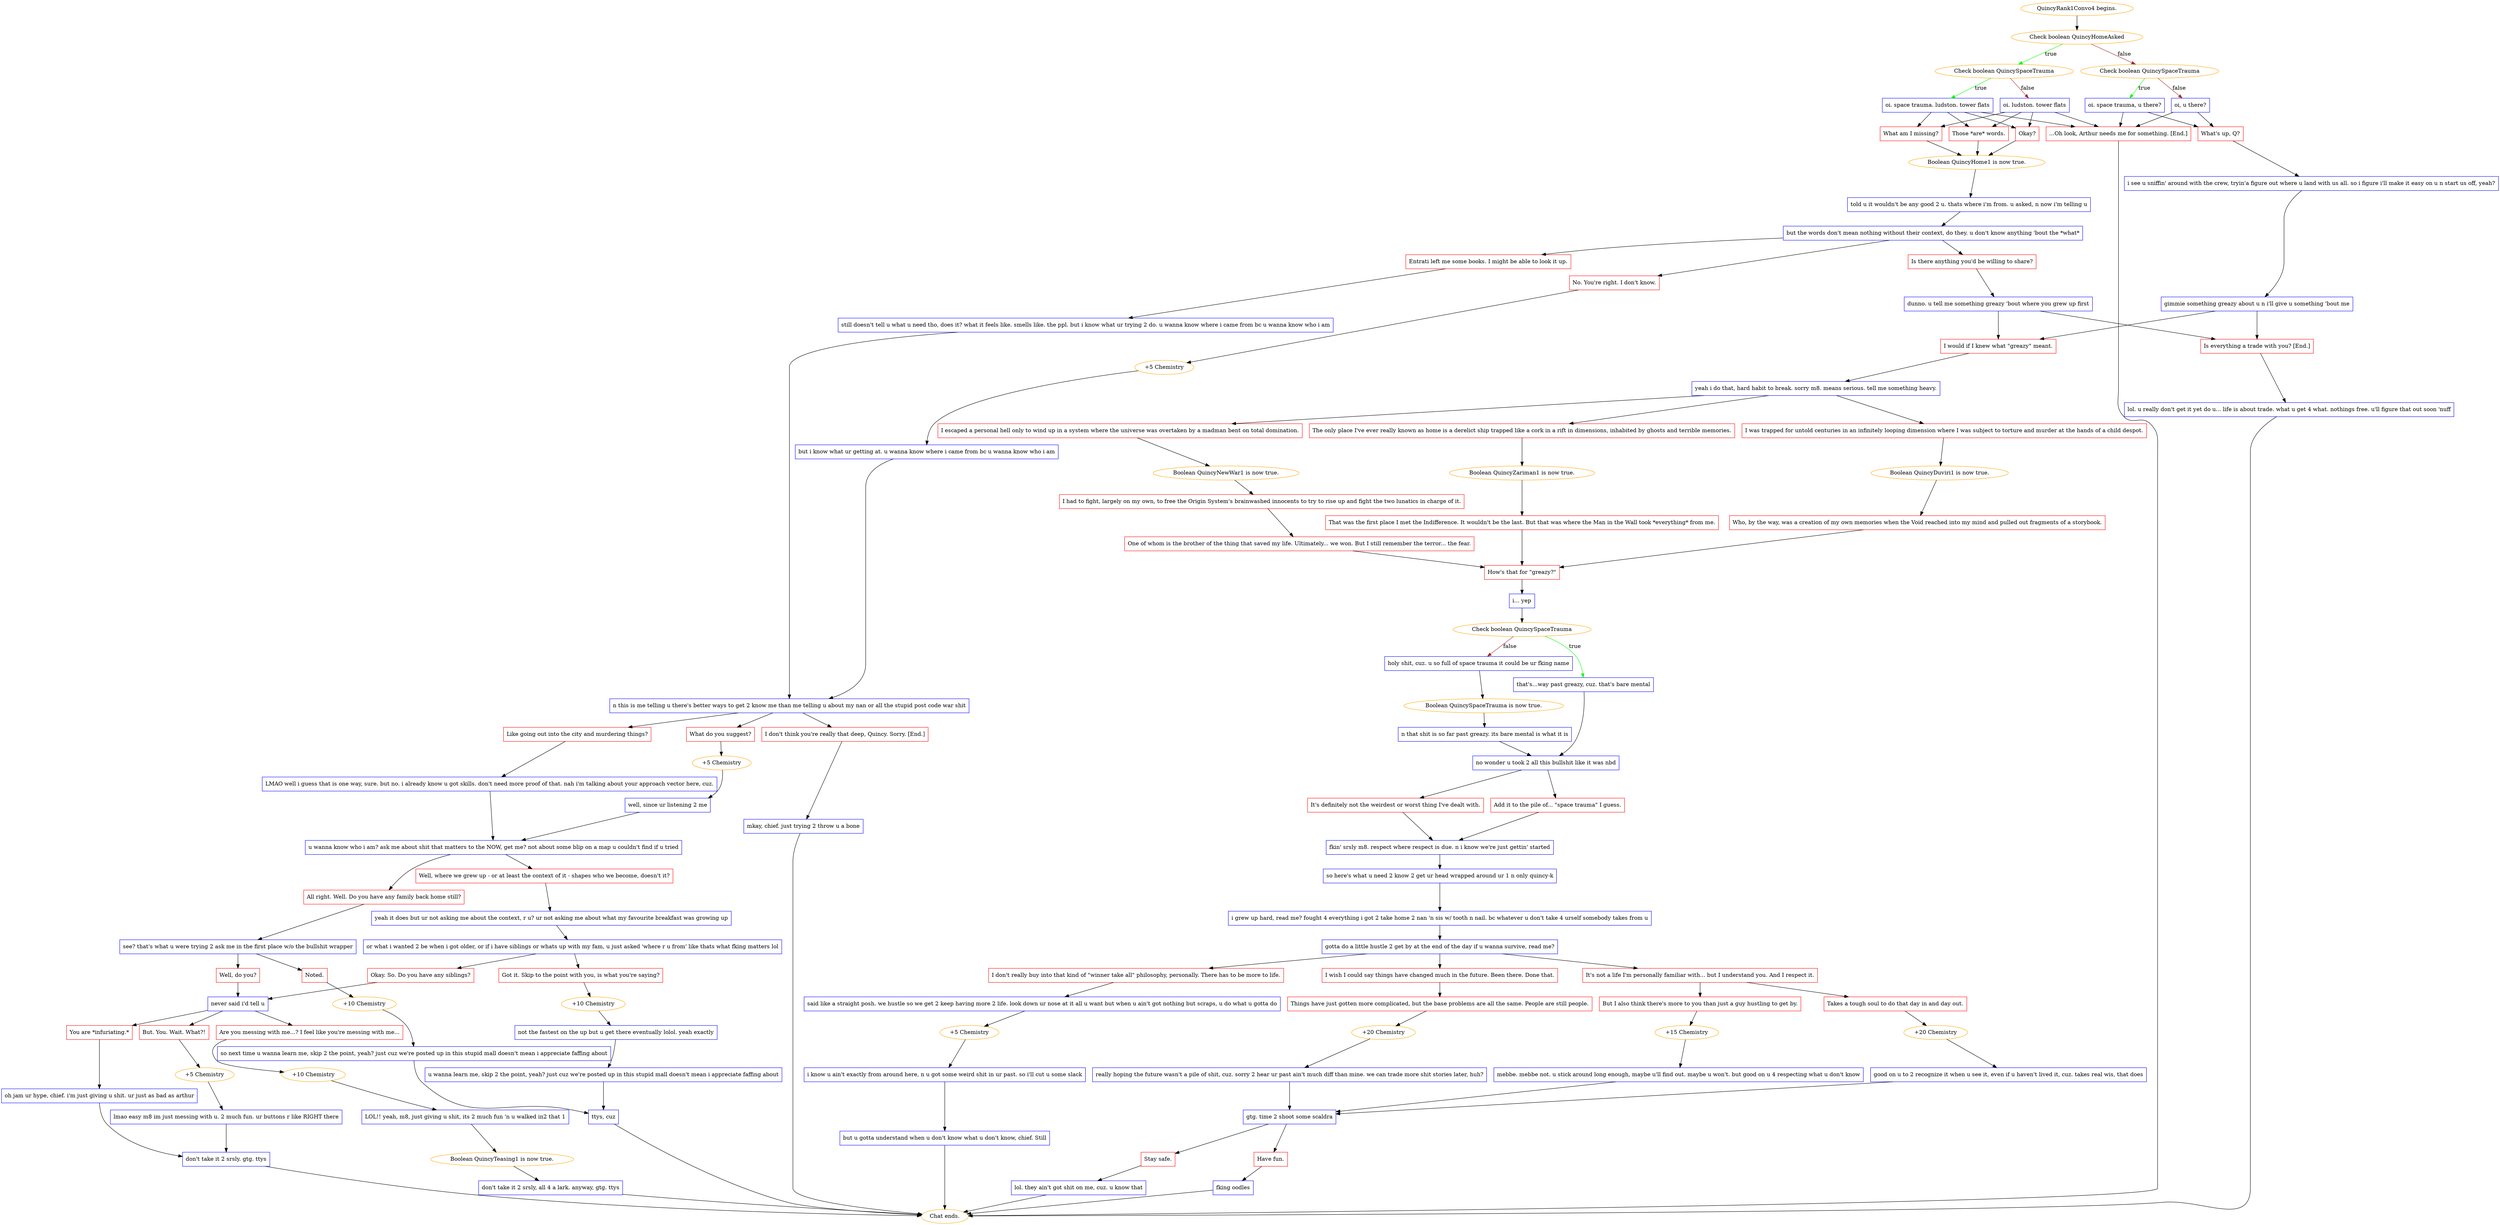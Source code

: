 digraph {
	"QuincyRank1Convo4 begins." [color=orange];
		"QuincyRank1Convo4 begins." -> j2158470131;
	j2158470131 [label="Check boolean QuincyHomeAsked",color=orange];
		j2158470131 -> j971829785 [label=true,color=green];
		j2158470131 -> j1123665772 [label=false,color=brown];
	j971829785 [label="Check boolean QuincySpaceTrauma",color=orange];
		j971829785 -> j237309772 [label=true,color=green];
		j971829785 -> j4054346351 [label=false,color=brown];
	j1123665772 [label="Check boolean QuincySpaceTrauma",color=orange];
		j1123665772 -> j1731798649 [label=true,color=green];
		j1123665772 -> j663926365 [label=false,color=brown];
	j237309772 [label="oi. space trauma. ludston. tower flats",shape=box,color=blue];
		j237309772 -> j1686740044;
		j237309772 -> j3226731857;
		j237309772 -> j1765849429;
		j237309772 -> j3220454255;
	j4054346351 [label="oi. ludston. tower flats",shape=box,color=blue];
		j4054346351 -> j1686740044;
		j4054346351 -> j3226731857;
		j4054346351 -> j1765849429;
		j4054346351 -> j3220454255;
	j1731798649 [label="oi. space trauma, u there?",shape=box,color=blue];
		j1731798649 -> j1967715974;
		j1731798649 -> j3220454255;
	j663926365 [label="oi, u there?",shape=box,color=blue];
		j663926365 -> j1967715974;
		j663926365 -> j3220454255;
	j1686740044 [label="Okay?",shape=box,color=red];
		j1686740044 -> j325480202;
	j3226731857 [label="Those *are* words.",shape=box,color=red];
		j3226731857 -> j325480202;
	j1765849429 [label="What am I missing?",shape=box,color=red];
		j1765849429 -> j325480202;
	j3220454255 [label="...Oh look, Arthur needs me for something. [End.]",shape=box,color=red];
		j3220454255 -> "Chat ends.";
	j1967715974 [label="What's up, Q?",shape=box,color=red];
		j1967715974 -> j3172339012;
	j325480202 [label="Boolean QuincyHome1 is now true.",color=orange];
		j325480202 -> j3216566688;
	"Chat ends." [color=orange];
	j3172339012 [label="i see u sniffin' around with the crew, tryin'a figure out where u land with us all. so i figure i'll make it easy on u n start us off, yeah?",shape=box,color=blue];
		j3172339012 -> j2696931931;
	j3216566688 [label="told u it wouldn't be any good 2 u. thats where i'm from. u asked, n now i'm telling u",shape=box,color=blue];
		j3216566688 -> j2943162333;
	j2696931931 [label="gimmie something greazy about u n i'll give u something 'bout me",shape=box,color=blue];
		j2696931931 -> j91777077;
		j2696931931 -> j425636400;
	j2943162333 [label="but the words don't mean nothing without their context, do they. u don't know anything 'bout the *what*",shape=box,color=blue];
		j2943162333 -> j2111506343;
		j2943162333 -> j2633012472;
		j2943162333 -> j3624668475;
	j91777077 [label="I would if I knew what \"greazy\" meant.",shape=box,color=red];
		j91777077 -> j1280488067;
	j425636400 [label="Is everything a trade with you? [End.]",shape=box,color=red];
		j425636400 -> j779326962;
	j2111506343 [label="Entrati left me some books. I might be able to look it up.",shape=box,color=red];
		j2111506343 -> j3038827755;
	j2633012472 [label="No. You're right. I don't know.",shape=box,color=red];
		j2633012472 -> j1460695987;
	j3624668475 [label="Is there anything you'd be willing to share?",shape=box,color=red];
		j3624668475 -> j2100919195;
	j1280488067 [label="yeah i do that, hard habit to break. sorry m8. means serious. tell me something heavy.",shape=box,color=blue];
		j1280488067 -> j3357010101;
		j1280488067 -> j1972117098;
		j1280488067 -> j3508435667;
	j779326962 [label="lol. u really don't get it yet do u... life is about trade. what u get 4 what. nothings free. u'll figure that out soon 'nuff",shape=box,color=blue];
		j779326962 -> "Chat ends.";
	j3038827755 [label="still doesn't tell u what u need tho, does it? what it feels like. smells like. the ppl. but i know what ur trying 2 do. u wanna know where i came from bc u wanna know who i am",shape=box,color=blue];
		j3038827755 -> j1184810791;
	j1460695987 [label="+5 Chemistry",color=orange];
		j1460695987 -> j657367852;
	j2100919195 [label="dunno. u tell me something greazy 'bout where you grew up first",shape=box,color=blue];
		j2100919195 -> j91777077;
		j2100919195 -> j425636400;
	j3357010101 [label="I escaped a personal hell only to wind up in a system where the universe was overtaken by a madman bent on total domination.",shape=box,color=red];
		j3357010101 -> j1978986990;
	j1972117098 [label="The only place I've ever really known as home is a derelict ship trapped like a cork in a rift in dimensions, inhabited by ghosts and terrible memories.",shape=box,color=red];
		j1972117098 -> j2234788932;
	j3508435667 [label="I was trapped for untold centuries in an infinitely looping dimension where I was subject to torture and murder at the hands of a child despot.",shape=box,color=red];
		j3508435667 -> j298284091;
	j1184810791 [label="n this is me telling u there's better ways to get 2 know me than me telling u about my nan or all the stupid post code war shit",shape=box,color=blue];
		j1184810791 -> j1748613256;
		j1184810791 -> j1367947611;
		j1184810791 -> j4033450809;
	j657367852 [label="but i know what ur getting at. u wanna know where i came from bc u wanna know who i am",shape=box,color=blue];
		j657367852 -> j1184810791;
	j1978986990 [label="Boolean QuincyNewWar1 is now true.",color=orange];
		j1978986990 -> j248034771;
	j2234788932 [label="Boolean QuincyZariman1 is now true.",color=orange];
		j2234788932 -> j1735773797;
	j298284091 [label="Boolean QuincyDuviri1 is now true.",color=orange];
		j298284091 -> j923196266;
	j1748613256 [label="Like going out into the city and murdering things?",shape=box,color=red];
		j1748613256 -> j886537817;
	j1367947611 [label="What do you suggest?",shape=box,color=red];
		j1367947611 -> j3196080471;
	j4033450809 [label="I don't think you're really that deep, Quincy. Sorry. [End.]",shape=box,color=red];
		j4033450809 -> j402708784;
	j248034771 [label="I had to fight, largely on my own, to free the Origin System's brainwashed innocents to try to rise up and fight the two lunatics in charge of it.",shape=box,color=red];
		j248034771 -> j2065414605;
	j1735773797 [label="That was the first place I met the Indifference. It wouldn't be the last. But that was where the Man in the Wall took *everything* from me.",shape=box,color=red];
		j1735773797 -> j4086012369;
	j923196266 [label="Who, by the way, was a creation of my own memories when the Void reached into my mind and pulled out fragments of a storybook.",shape=box,color=red];
		j923196266 -> j4086012369;
	j886537817 [label="LMAO well i guess that is one way, sure. but no. i already know u got skills. don't need more proof of that. nah i'm talking about your approach vector here, cuz.",shape=box,color=blue];
		j886537817 -> j455409370;
	j3196080471 [label="+5 Chemistry",color=orange];
		j3196080471 -> j2781941556;
	j402708784 [label="mkay, chief. just trying 2 throw u a bone",shape=box,color=blue];
		j402708784 -> "Chat ends.";
	j2065414605 [label="One of whom is the brother of the thing that saved my life. Ultimately... we won. But I still remember the terror... the fear.",shape=box,color=red];
		j2065414605 -> j4086012369;
	j4086012369 [label="How's that for \"greazy?\"",shape=box,color=red];
		j4086012369 -> j2863638129;
	j455409370 [label="u wanna know who i am? ask me about shit that matters to the NOW, get me? not about some blip on a map u couldn't find if u tried",shape=box,color=blue];
		j455409370 -> j670762999;
		j455409370 -> j835447963;
	j2781941556 [label="well, since ur listening 2 me",shape=box,color=blue];
		j2781941556 -> j455409370;
	j2863638129 [label="i... yep",shape=box,color=blue];
		j2863638129 -> j2112497548;
	j670762999 [label="Well, where we grew up - or at least the context of it - shapes who we become, doesn't it?",shape=box,color=red];
		j670762999 -> j4192501903;
	j835447963 [label="All right. Well. Do you have any family back home still?",shape=box,color=red];
		j835447963 -> j2165811496;
	j2112497548 [label="Check boolean QuincySpaceTrauma",color=orange];
		j2112497548 -> j2281824151 [label=true,color=green];
		j2112497548 -> j2698725883 [label=false,color=brown];
	j4192501903 [label="yeah it does but ur not asking me about the context, r u? ur not asking me about what my favourite breakfast was growing up",shape=box,color=blue];
		j4192501903 -> j2497390192;
	j2165811496 [label="see? that's what u were trying 2 ask me in the first place w/o the bullshit wrapper",shape=box,color=blue];
		j2165811496 -> j786214933;
		j2165811496 -> j3135991214;
	j2281824151 [label="that's...way past greazy, cuz. that's bare mental",shape=box,color=blue];
		j2281824151 -> j2688020870;
	j2698725883 [label="holy shit, cuz. u so full of space trauma it could be ur fking name",shape=box,color=blue];
		j2698725883 -> j828139757;
	j2497390192 [label="or what i wanted 2 be when i got older, or if i have siblings or whats up with my fam, u just asked 'where r u from' like thats what fking matters lol",shape=box,color=blue];
		j2497390192 -> j2710662619;
		j2497390192 -> j120386530;
	j786214933 [label="Well, do you?",shape=box,color=red];
		j786214933 -> j3761550292;
	j3135991214 [label="Noted.",shape=box,color=red];
		j3135991214 -> j3214559981;
	j2688020870 [label="no wonder u took 2 all this bullshit like it was nbd",shape=box,color=blue];
		j2688020870 -> j213963712;
		j2688020870 -> j1983488526;
	j828139757 [label="Boolean QuincySpaceTrauma is now true.",color=orange];
		j828139757 -> j1033420881;
	j2710662619 [label="Got it. Skip to the point with you, is what you're saying?",shape=box,color=red];
		j2710662619 -> j1619781960;
	j120386530 [label="Okay. So. Do you have any siblings?",shape=box,color=red];
		j120386530 -> j3761550292;
	j3761550292 [label="never said i'd tell u",shape=box,color=blue];
		j3761550292 -> j3329400993;
		j3761550292 -> j1014983766;
		j3761550292 -> j1638577891;
	j3214559981 [label="+10 Chemistry",color=orange];
		j3214559981 -> j2232154910;
	j213963712 [label="It's definitely not the weirdest or worst thing I've dealt with.",shape=box,color=red];
		j213963712 -> j2752330197;
	j1983488526 [label="Add it to the pile of... \"space trauma\" I guess.",shape=box,color=red];
		j1983488526 -> j2752330197;
	j1033420881 [label="n that shit is so far past greazy. its bare mental is what it is",shape=box,color=blue];
		j1033420881 -> j2688020870;
	j1619781960 [label="+10 Chemistry",color=orange];
		j1619781960 -> j2731448276;
	j3329400993 [label="But. You. Wait. What?!",shape=box,color=red];
		j3329400993 -> j2098369385;
	j1014983766 [label="Are you messing with me...? I feel like you're messing with me...",shape=box,color=red];
		j1014983766 -> j3705777714;
	j1638577891 [label="You are *infuriating.*",shape=box,color=red];
		j1638577891 -> j1053197866;
	j2232154910 [label="so next time u wanna learn me, skip 2 the point, yeah? just cuz we're posted up in this stupid mall doesn't mean i appreciate faffing about",shape=box,color=blue];
		j2232154910 -> j679211050;
	j2752330197 [label="fkin' srsly m8. respect where respect is due. n i know we're just gettin' started",shape=box,color=blue];
		j2752330197 -> j2856625496;
	j2731448276 [label="not the fastest on the up but u get there eventually lolol. yeah exactly",shape=box,color=blue];
		j2731448276 -> j1838447550;
	j2098369385 [label="+5 Chemistry",color=orange];
		j2098369385 -> j3863203298;
	j3705777714 [label="+10 Chemistry",color=orange];
		j3705777714 -> j1018339984;
	j1053197866 [label="oh jam ur hype, chief. i'm just giving u shit. ur just as bad as arthur",shape=box,color=blue];
		j1053197866 -> j458765880;
	j679211050 [label="ttys, cuz",shape=box,color=blue];
		j679211050 -> "Chat ends.";
	j2856625496 [label="so here's what u need 2 know 2 get ur head wrapped around ur 1 n only quincy-k",shape=box,color=blue];
		j2856625496 -> j3304090981;
	j1838447550 [label="u wanna learn me, skip 2 the point, yeah? just cuz we're posted up in this stupid mall doesn't mean i appreciate faffing about",shape=box,color=blue];
		j1838447550 -> j679211050;
	j3863203298 [label="lmao easy m8 im just messing with u. 2 much fun. ur buttons r like RIGHT there",shape=box,color=blue];
		j3863203298 -> j458765880;
	j1018339984 [label="LOL!! yeah, m8, just giving u shit, its 2 much fun 'n u walked in2 that 1",shape=box,color=blue];
		j1018339984 -> j3781285900;
	j458765880 [label="don't take it 2 srsly. gtg. ttys",shape=box,color=blue];
		j458765880 -> "Chat ends.";
	j3304090981 [label="i grew up hard, read me? fought 4 everything i got 2 take home 2 nan 'n sis w/ tooth n nail. bc whatever u don't take 4 urself somebody takes from u",shape=box,color=blue];
		j3304090981 -> j3556783901;
	j3781285900 [label="Boolean QuincyTeasing1 is now true.",color=orange];
		j3781285900 -> j3195375350;
	j3556783901 [label="gotta do a little hustle 2 get by at the end of the day if u wanna survive, read me?",shape=box,color=blue];
		j3556783901 -> j4154235289;
		j3556783901 -> j2916763992;
		j3556783901 -> j1854080530;
	j3195375350 [label="don't take it 2 srsly, all 4 a lark. anyway, gtg. ttys",shape=box,color=blue];
		j3195375350 -> "Chat ends.";
	j4154235289 [label="I wish I could say things have changed much in the future. Been there. Done that.",shape=box,color=red];
		j4154235289 -> j3674281763;
	j2916763992 [label="It's not a life I'm personally familiar with... but I understand you. And I respect it.",shape=box,color=red];
		j2916763992 -> j598230085;
		j2916763992 -> j1871681627;
	j1854080530 [label="I don't really buy into that kind of \"winner take all\" philosophy, personally. There has to be more to life.",shape=box,color=red];
		j1854080530 -> j3993159337;
	j3674281763 [label="Things have just gotten more complicated, but the base problems are all the same. People are still people.",shape=box,color=red];
		j3674281763 -> j1383258395;
	j598230085 [label="But I also think there's more to you than just a guy hustling to get by.",shape=box,color=red];
		j598230085 -> j2367189834;
	j1871681627 [label="Takes a tough soul to do that day in and day out.",shape=box,color=red];
		j1871681627 -> j1721184508;
	j3993159337 [label="said like a straight posh. we hustle so we get 2 keep having more 2 life. look down ur nose at it all u want but when u ain't got nothing but scraps, u do what u gotta do",shape=box,color=blue];
		j3993159337 -> j17378176;
	j1383258395 [label="+20 Chemistry",color=orange];
		j1383258395 -> j4235126265;
	j2367189834 [label="+15 Chemistry",color=orange];
		j2367189834 -> j2547538520;
	j1721184508 [label="+20 Chemistry",color=orange];
		j1721184508 -> j721122359;
	j17378176 [label="+5 Chemistry",color=orange];
		j17378176 -> j2298024421;
	j4235126265 [label="really hoping the future wasn't a pile of shit, cuz. sorry 2 hear ur past ain't much diff than mine. we can trade more shit stories later, huh?",shape=box,color=blue];
		j4235126265 -> j2053101517;
	j2547538520 [label="mebbe. mebbe not. u stick around long enough, maybe u'll find out. maybe u won't. but good on u 4 respecting what u don't know",shape=box,color=blue];
		j2547538520 -> j2053101517;
	j721122359 [label="good on u to 2 recognize it when u see it, even if u haven't lived it, cuz. takes real wis, that does",shape=box,color=blue];
		j721122359 -> j2053101517;
	j2298024421 [label="i know u ain't exactly from around here, n u got some weird shit in ur past. so i'll cut u some slack",shape=box,color=blue];
		j2298024421 -> j832765882;
	j2053101517 [label="gtg. time 2 shoot some scaldra",shape=box,color=blue];
		j2053101517 -> j3162736228;
		j2053101517 -> j3043657908;
	j832765882 [label="but u gotta understand when u don't know what u don't know, chief. Still",shape=box,color=blue];
		j832765882 -> "Chat ends.";
	j3162736228 [label="Have fun.",shape=box,color=red];
		j3162736228 -> j2187667087;
	j3043657908 [label="Stay safe.",shape=box,color=red];
		j3043657908 -> j950311420;
	j2187667087 [label="fking oodles",shape=box,color=blue];
		j2187667087 -> "Chat ends.";
	j950311420 [label="lol. they ain't got shit on me, cuz. u know that",shape=box,color=blue];
		j950311420 -> "Chat ends.";
}